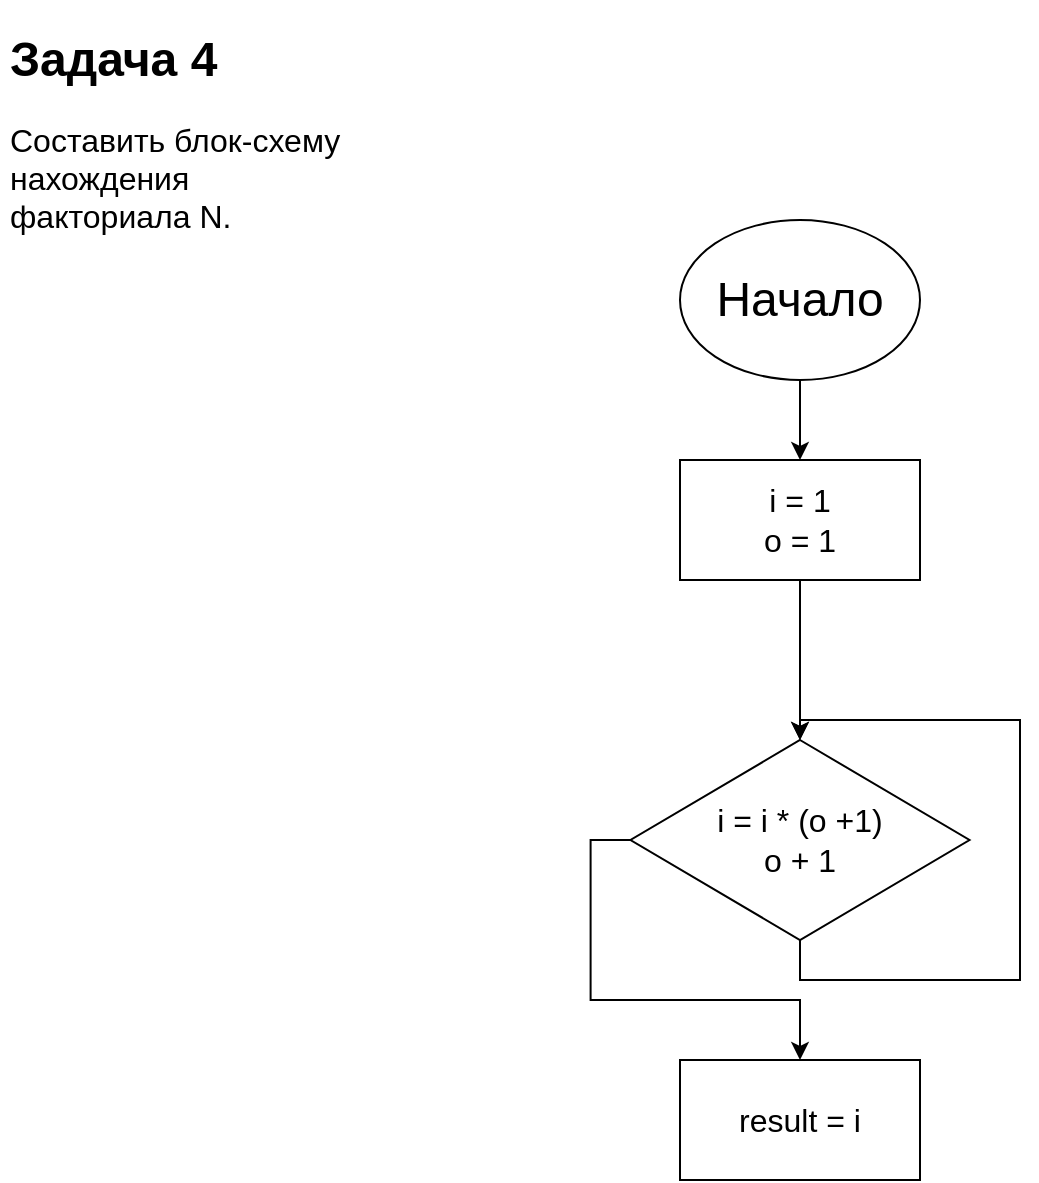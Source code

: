 <mxfile version="20.2.3" type="github">
  <diagram id="bh1x218cqG3amBMG1zUf" name="Страница 1">
    <mxGraphModel dx="1181" dy="690" grid="1" gridSize="10" guides="1" tooltips="1" connect="1" arrows="1" fold="1" page="1" pageScale="1" pageWidth="827" pageHeight="1169" math="0" shadow="0">
      <root>
        <mxCell id="0" />
        <mxCell id="1" parent="0" />
        <mxCell id="Arv43Icar77DO5TZ7PQM-1" value="&lt;h1&gt;Задача 4&lt;/h1&gt;&lt;div&gt;&lt;font style=&quot;font-size: 16px;&quot;&gt;Составить блок-схему нахождения факториала N.&lt;/font&gt;&lt;br&gt;&lt;/div&gt;" style="text;html=1;strokeColor=none;fillColor=none;spacing=5;spacingTop=-20;whiteSpace=wrap;overflow=hidden;rounded=0;" vertex="1" parent="1">
          <mxGeometry x="10" y="10" width="190" height="130" as="geometry" />
        </mxCell>
        <mxCell id="Arv43Icar77DO5TZ7PQM-4" style="edgeStyle=orthogonalEdgeStyle;rounded=0;orthogonalLoop=1;jettySize=auto;html=1;exitX=0.5;exitY=1;exitDx=0;exitDy=0;entryX=0.5;entryY=0;entryDx=0;entryDy=0;fontSize=16;" edge="1" parent="1" source="Arv43Icar77DO5TZ7PQM-2" target="Arv43Icar77DO5TZ7PQM-3">
          <mxGeometry relative="1" as="geometry" />
        </mxCell>
        <mxCell id="Arv43Icar77DO5TZ7PQM-2" value="&lt;font style=&quot;font-size: 24px;&quot;&gt;Начало&lt;/font&gt;" style="ellipse;whiteSpace=wrap;html=1;" vertex="1" parent="1">
          <mxGeometry x="350" y="110" width="120" height="80" as="geometry" />
        </mxCell>
        <mxCell id="Arv43Icar77DO5TZ7PQM-14" style="edgeStyle=orthogonalEdgeStyle;rounded=0;orthogonalLoop=1;jettySize=auto;html=1;exitX=0.5;exitY=1;exitDx=0;exitDy=0;entryX=0.5;entryY=0;entryDx=0;entryDy=0;fontSize=16;" edge="1" parent="1" source="Arv43Icar77DO5TZ7PQM-3" target="Arv43Icar77DO5TZ7PQM-12">
          <mxGeometry relative="1" as="geometry" />
        </mxCell>
        <mxCell id="Arv43Icar77DO5TZ7PQM-3" value="i = 1&lt;br&gt;o = 1" style="rounded=0;whiteSpace=wrap;html=1;fontSize=16;" vertex="1" parent="1">
          <mxGeometry x="350" y="230" width="120" height="60" as="geometry" />
        </mxCell>
        <mxCell id="Arv43Icar77DO5TZ7PQM-16" style="edgeStyle=orthogonalEdgeStyle;rounded=0;orthogonalLoop=1;jettySize=auto;html=1;exitX=0;exitY=0.5;exitDx=0;exitDy=0;entryX=0.5;entryY=0;entryDx=0;entryDy=0;fontSize=16;" edge="1" parent="1" source="Arv43Icar77DO5TZ7PQM-12" target="Arv43Icar77DO5TZ7PQM-15">
          <mxGeometry relative="1" as="geometry" />
        </mxCell>
        <mxCell id="Arv43Icar77DO5TZ7PQM-17" style="edgeStyle=orthogonalEdgeStyle;rounded=0;orthogonalLoop=1;jettySize=auto;html=1;exitX=0.5;exitY=1;exitDx=0;exitDy=0;fontSize=16;entryX=0.5;entryY=0;entryDx=0;entryDy=0;" edge="1" parent="1" source="Arv43Icar77DO5TZ7PQM-12" target="Arv43Icar77DO5TZ7PQM-12">
          <mxGeometry relative="1" as="geometry">
            <mxPoint x="409.81" y="410" as="targetPoint" />
            <Array as="points">
              <mxPoint x="410" y="490" />
              <mxPoint x="520" y="490" />
              <mxPoint x="520" y="360" />
              <mxPoint x="410" y="360" />
            </Array>
          </mxGeometry>
        </mxCell>
        <mxCell id="Arv43Icar77DO5TZ7PQM-12" value="i = i * (o +1)&lt;br&gt;o + 1&lt;br&gt;" style="rhombus;whiteSpace=wrap;html=1;fontSize=16;" vertex="1" parent="1">
          <mxGeometry x="325.25" y="370" width="169.5" height="100" as="geometry" />
        </mxCell>
        <mxCell id="Arv43Icar77DO5TZ7PQM-15" value="result = i" style="rounded=0;whiteSpace=wrap;html=1;fontSize=16;" vertex="1" parent="1">
          <mxGeometry x="350" y="530" width="120" height="60" as="geometry" />
        </mxCell>
      </root>
    </mxGraphModel>
  </diagram>
</mxfile>
